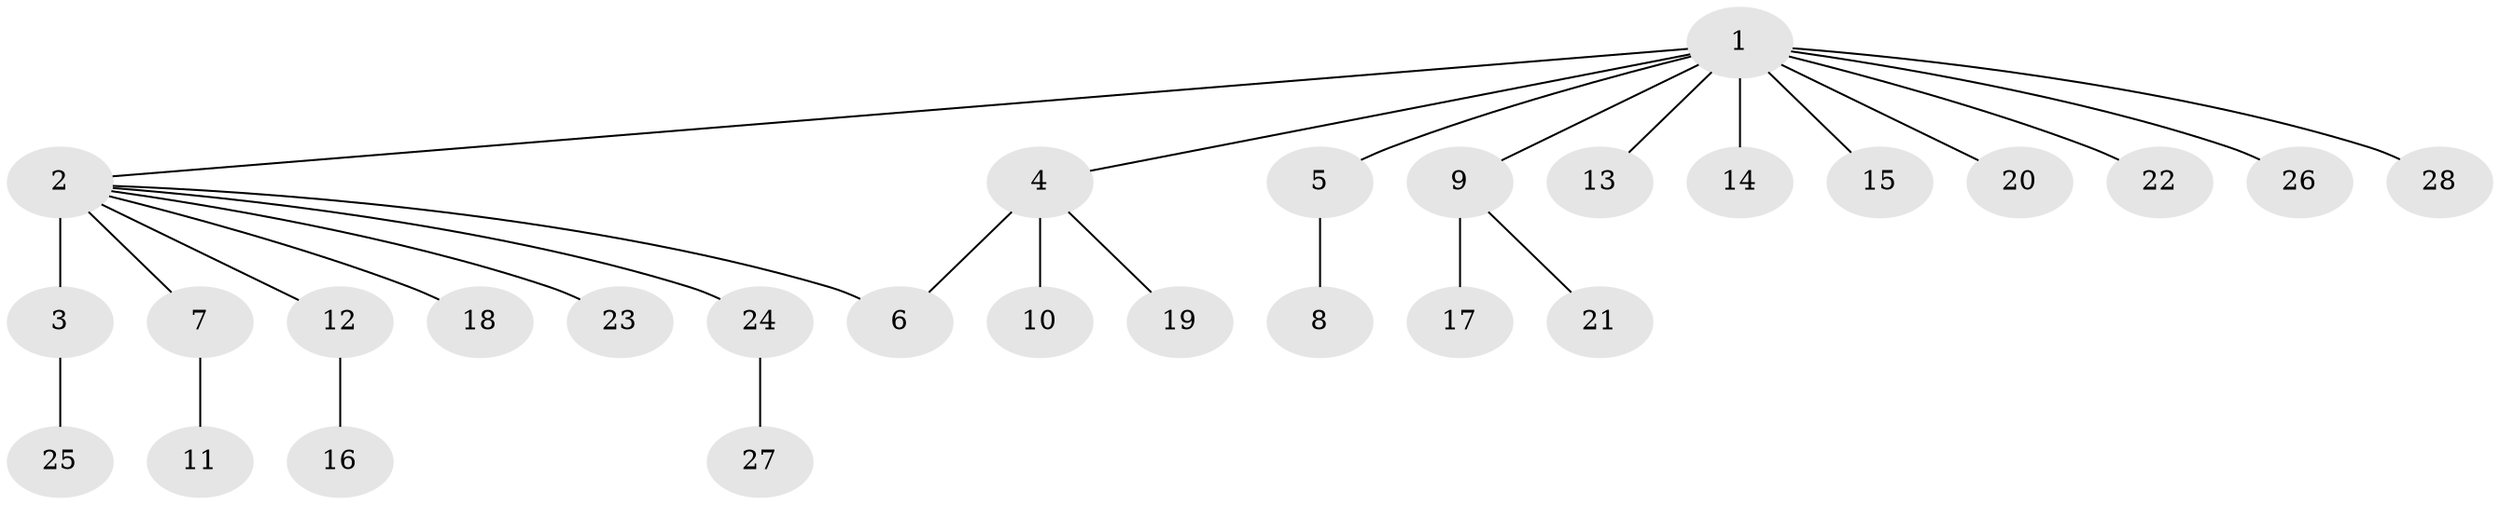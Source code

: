 // original degree distribution, {12: 0.01818181818181818, 17: 0.01818181818181818, 1: 0.6909090909090909, 6: 0.01818181818181818, 2: 0.16363636363636364, 3: 0.05454545454545454, 5: 0.03636363636363636}
// Generated by graph-tools (version 1.1) at 2025/35/03/09/25 02:35:35]
// undirected, 28 vertices, 28 edges
graph export_dot {
graph [start="1"]
  node [color=gray90,style=filled];
  1;
  2;
  3;
  4;
  5;
  6;
  7;
  8;
  9;
  10;
  11;
  12;
  13;
  14;
  15;
  16;
  17;
  18;
  19;
  20;
  21;
  22;
  23;
  24;
  25;
  26;
  27;
  28;
  1 -- 2 [weight=1.0];
  1 -- 4 [weight=1.0];
  1 -- 5 [weight=1.0];
  1 -- 9 [weight=1.0];
  1 -- 13 [weight=1.0];
  1 -- 14 [weight=1.0];
  1 -- 15 [weight=1.0];
  1 -- 20 [weight=1.0];
  1 -- 22 [weight=1.0];
  1 -- 26 [weight=1.0];
  1 -- 28 [weight=1.0];
  2 -- 3 [weight=9.0];
  2 -- 6 [weight=1.0];
  2 -- 7 [weight=1.0];
  2 -- 12 [weight=1.0];
  2 -- 18 [weight=1.0];
  2 -- 23 [weight=1.0];
  2 -- 24 [weight=1.0];
  3 -- 25 [weight=1.0];
  4 -- 6 [weight=1.0];
  4 -- 10 [weight=2.0];
  4 -- 19 [weight=1.0];
  5 -- 8 [weight=1.0];
  7 -- 11 [weight=3.0];
  9 -- 17 [weight=2.0];
  9 -- 21 [weight=1.0];
  12 -- 16 [weight=1.0];
  24 -- 27 [weight=1.0];
}
